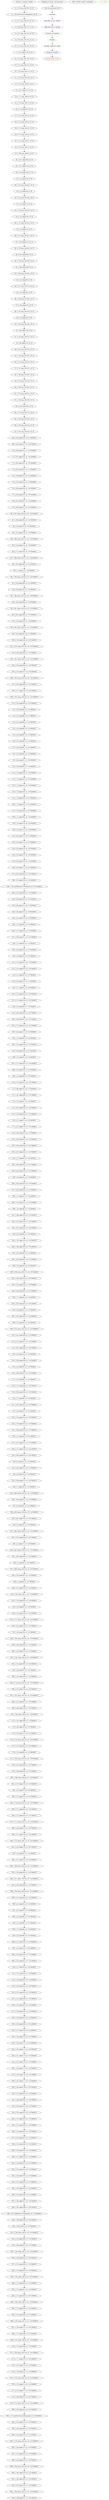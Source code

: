 digraph g {
legend_varNames [ label="varNum: varName, bounds" ]
legend_varNames_0 [ label="0: x_729_in(p_{60,19}), [0, 0]" ]
legend_varNames_1 [ label="1: x_728_in(Fructose-6-Phosphate), [0, 0]" ]
legend_varNames_2 [ label="2: x_727_in(p_{60,18}), [0, 0]" ]
legend_varNames_3 [ label="3: x_726_in(p_{60,17}), [0, 0]" ]
legend_varNames_4 [ label="4: x_725_in(p_{60,16}), [0, 0]" ]
legend_varNames_5 [ label="5: x_724_in(p_{60,15}), [0, 0]" ]
legend_varNames_6 [ label="6: x_723_in(p_{60,14}), [0, 0]" ]
legend_varNames_7 [ label="7: x_181_edge(214), [0, 0]" ]
legend_varNames_8 [ label="8: x_722_in(p_{60,13}), [0, 0]" ]
legend_varNames_9 [ label="9: x_721_in(p_{60,12}), [0, 0]" ]
legend_varNames_10 [ label="10: x_720_in(p_{60,11}), [0, 0]" ]
legend_varNames_11 [ label="11: x_719_in(p_{60,10}), [0, 0]" ]
legend_varNames_12 [ label="12: x_718_in(p_{60,9}), [0, 0]" ]
legend_varNames_13 [ label="13: x_227_edge(272), [0, 0]" ]
legend_varNames_14 [ label="14: x_717_in(p_{60,8}), [0, 0]" ]
legend_varNames_15 [ label="15: x_716_in(p_{60,7}), [0, 0]" ]
legend_varNames_16 [ label="16: x_174_edge(207), [0, 0]" ]
legend_varNames_17 [ label="17: x_715_in(p_{60,6}), [0, 0]" ]
legend_varNames_18 [ label="18: x_714_in(p_{60,5}), [0, 0]" ]
legend_varNames_19 [ label="19: x_713_in(p_{60,4}), [0, 0]" ]
legend_varNames_20 [ label="20: x_712_in(p_{60,3}), [0, 0]" ]
legend_varNames_21 [ label="21: x_711_in(p_{60,2}), [0, 0]" ]
legend_varNames_22 [ label="22: x_710_in(p_{60,1}), [0, 0]" ]
legend_varNames_23 [ label="23: x_709_in(p_{60,0}), [0, 0]" ]
legend_varNames_24 [ label="24: x_167_edge(200), [0, 0]" ]
legend_varNames_25 [ label="25: x_147_edge(179), [0, 0]" ]
legend_varNames_26 [ label="26: x_128_edge(160), [0, 0]" ]
legend_varNames_27 [ label="27: x_55_edge(76), [0, 0]" ]
legend_varNames_28 [ label="28: x_755_in(p_{60,45}), [0, 0]" ]
legend_varNames_29 [ label="29: x_53_edge(74), [0, 0]" ]
legend_varNames_30 [ label="30: x_754_in(p_{60,44}), [0, 0]" ]
legend_varNames_31 [ label="31: x_50_edge(71), [0, 0]" ]
legend_varNames_32 [ label="32: x_753_in(p_{60,43}), [0, 0]" ]
legend_varNames_33 [ label="33: x_123_edge(155), [0, 0]" ]
legend_varNames_34 [ label="34: x_752_in(p_{60,42}), [0, 0]" ]
legend_varNames_35 [ label="35: x_10_edge(22), [0, 0]" ]
legend_varNames_36 [ label="36: x_751_in(p_{60,41}), [0, 0]" ]
legend_varNames_37 [ label="37: x_109_edge(141), [0, 0]" ]
legend_varNames_38 [ label="38: x_750_in(p_{60,40}), [0, 0]" ]
legend_varNames_39 [ label="39: x_245_edge(291), [0, 0]" ]
legend_varNames_40 [ label="40: x_749_in(p_{60,39}), [0, 0]" ]
legend_varNames_41 [ label="41: x_286_edge(334), [0, 0]" ]
legend_varNames_42 [ label="42: x_748_in(p_{60,38}), [0, 0]" ]
legend_varNames_43 [ label="43: x_23_edge(40), [0, 0]" ]
legend_varNames_44 [ label="44: x_747_in(p_{60,37}), [0, 0]" ]
legend_varNames_45 [ label="45: x_26_edge(43), [0, 0]" ]
legend_varNames_46 [ label="46: x_746_in(p_{60,36}), [0, 0]" ]
legend_varNames_47 [ label="47: x_100_edge(132), [0, 0]" ]
legend_varNames_48 [ label="48: x_745_in(p_{60,35}), [0, 0]" ]
legend_varNames_49 [ label="49: x_18_edge(33), [0, 0]" ]
legend_varNames_50 [ label="50: x_744_in(p_{60,34}), [0, 0]" ]
legend_varNames_51 [ label="51: x_94_edge(126), [0, 0]" ]
legend_varNames_52 [ label="52: x_743_in(p_{60,33}), [0, 0]" ]
legend_varNames_53 [ label="53: x_86_edge(118), [0, 0]" ]
legend_varNames_54 [ label="54: x_742_in(p_{60,32}), [0, 0]" ]
legend_varNames_55 [ label="55: x_730_in(p_{60,20}), [0, 0]" ]
legend_varNames_56 [ label="56: x_741_in(p_{60,31}), [0, 0]" ]
legend_varNames_57 [ label="57: x_731_in(p_{60,21}), [0, 0]" ]
legend_varNames_58 [ label="58: x_740_in(p_{60,30}), [0, 0]" ]
legend_varNames_59 [ label="59: x_732_in(p_{60,22}), [0, 0]" ]
legend_varNames_60 [ label="60: x_739_in(p_{60,29}), [0, 0]" ]
legend_varNames_61 [ label="61: x_733_in(p_{60,23}), [0, 0]" ]
legend_varNames_62 [ label="62: x_738_in(p_{60,28}), [0, 0]" ]
legend_varNames_63 [ label="63: x_193_edge(226), [0, 0]" ]
legend_varNames_64 [ label="64: x_737_in(p_{60,27}), [0, 0]" ]
legend_varNames_65 [ label="65: x_734_in(p_{60,24}), [0, 0]" ]
legend_varNames_66 [ label="66: x_736_in(p_{60,26}), [0, 0]" ]
legend_varNames_67 [ label="67: x_735_in(p_{60,25}), [0, 0]" ]
legend_varNames_68 [ label="68: x_195_edge(229), [0, 2147483647]" ]
legend_varNames_69 [ label="69: x_194_edge(227), [0, 2147483647]" ]
legend_varNames_70 [ label="70: x_196_edge(231), [0, 2147483647]" ]
legend_varNames_71 [ label="71: x_197_edge(233), [0, 2147483647]" ]
legend_varNames_72 [ label="72: x_198_edge(235), [0, 2147483647]" ]
legend_varNames_73 [ label="73: x_192_edge(225), [0, 2147483647]" ]
legend_varNames_74 [ label="74: x_199_edge(237), [0, 2147483647]" ]
legend_varNames_75 [ label="75: x_191_edge(224), [0, 2147483647]" ]
legend_varNames_76 [ label="76: x_200_edge(239), [0, 2147483647]" ]
legend_varNames_77 [ label="77: x_190_edge(223), [0, 2147483647]" ]
legend_varNames_78 [ label="78: x_201_edge(241), [0, 2147483647]" ]
legend_varNames_79 [ label="79: x_189_edge(222), [0, 2147483647]" ]
legend_varNames_80 [ label="80: x_787_out(p_{60,28}), [0, 2147483647]" ]
legend_varNames_81 [ label="81: x_246_edge(292), [0, 2147483647]" ]
legend_varNames_82 [ label="82: x_54_edge(75), [0, 2147483647]" ]
legend_varNames_83 [ label="83: x_101_edge(133), [0, 2147483647]" ]
legend_varNames_84 [ label="84: x_769_out(p_{60,11}), [0, 2147483647]" ]
legend_varNames_85 [ label="85: x_228_edge(273), [0, 2147483647]" ]
legend_varNames_86 [ label="86: x_111_edge(143), [0, 2147483647]" ]
legend_varNames_87 [ label="87: x_796_out(p_{60,37}), [0, 2147483647]" ]
legend_varNames_88 [ label="88: x_255_edge(302), [0, 2147483647]" ]
legend_varNames_89 [ label="89: x_1_edge(3), [0, 2147483647]" ]
legend_varNames_90 [ label="90: x_799_out(p_{60,40}), [0, 2147483647]" ]
legend_varNames_91 [ label="91: x_258_edge(306), [0, 2147483647]" ]
legend_varNames_92 [ label="92: x_98_edge(130), [0, 2147483647]" ]
legend_varNames_93 [ label="93: x_784_out(p_{60,25}), [0, 2147483647]" ]
legend_varNames_94 [ label="94: x_243_edge(289), [0, 2147483647]" ]
legend_varNames_95 [ label="95: x_781_out(p_{60,22}), [0, 2147483647]" ]
legend_varNames_96 [ label="96: x_240_edge(286), [0, 2147483647]" ]
legend_varNames_97 [ label="97: x_124_edge(156), [0, 2147483647]" ]
legend_varNames_98 [ label="98: x_782_out(p_{60,23}), [0, 2147483647]" ]
legend_varNames_99 [ label="99: x_241_edge(287), [0, 2147483647]" ]
legend_varNames_100 [ label="100: x_126_edge(158), [0, 2147483647]" ]
legend_varNames_101 [ label="101: x_785_out(p_{60,26}), [0, 2147483647]" ]
legend_varNames_102 [ label="102: x_244_edge(290), [0, 2147483647]" ]
legend_varNames_103 [ label="103: x_791_out(p_{60,32}), [0, 2147483647]" ]
legend_varNames_104 [ label="104: x_250_edge(296), [0, 2147483647]" ]
legend_varNames_105 [ label="105: x_125_edge(157), [0, 2147483647]" ]
legend_varNames_106 [ label="106: x_793_out(p_{60,34}), [0, 2147483647]" ]
legend_varNames_107 [ label="107: x_252_edge(298), [0, 2147483647]" ]
legend_varNames_108 [ label="108: x_127_edge(159), [0, 2147483647]" ]
legend_varNames_109 [ label="109: x_795_out(p_{60,36}), [0, 2147483647]" ]
legend_varNames_110 [ label="110: x_254_edge(300), [0, 2147483647]" ]
legend_varNames_111 [ label="111: x_60_edge(84), [0, 2147483647]" ]
legend_varNames_112 [ label="112: x_61_edge(86), [0, 2147483647]" ]
legend_varNames_113 [ label="113: x_62_edge(88), [0, 2147483647]" ]
legend_varNames_114 [ label="114: x_63_edge(90), [0, 2147483647]" ]
legend_varNames_115 [ label="115: x_64_edge(92), [0, 2147483647]" ]
legend_varNames_116 [ label="116: x_65_edge(94), [0, 2147483647]" ]
legend_varNames_117 [ label="117: x_66_edge(95), [0, 2147483647]" ]
legend_varNames_118 [ label="118: x_67_edge(96), [0, 2147483647]" ]
legend_varNames_119 [ label="119: x_68_edge(97), [0, 2147483647]" ]
legend_varNames_120 [ label="120: x_69_edge(99), [0, 2147483647]" ]
legend_varNames_121 [ label="121: x_70_edge(100), [0, 2147483647]" ]
legend_varNames_122 [ label="122: x_71_edge(101), [0, 2147483647]" ]
legend_varNames_123 [ label="123: x_72_edge(102), [0, 2147483647]" ]
legend_varNames_124 [ label="124: x_73_edge(103), [0, 2147483647]" ]
legend_varNames_125 [ label="125: x_74_edge(104), [0, 2147483647]" ]
legend_varNames_126 [ label="126: x_75_edge(105), [0, 2147483647]" ]
legend_varNames_127 [ label="127: x_76_edge(106), [0, 2147483647]" ]
legend_varNames_128 [ label="128: x_77_edge(108), [0, 2147483647]" ]
legend_varNames_129 [ label="129: x_78_edge(110), [0, 2147483647]" ]
legend_varNames_130 [ label="130: x_79_edge(111), [0, 2147483647]" ]
legend_varNames_131 [ label="131: x_80_edge(112), [0, 2147483647]" ]
legend_varNames_132 [ label="132: x_81_edge(113), [0, 2147483647]" ]
legend_varNames_133 [ label="133: x_82_edge(114), [0, 2147483647]" ]
legend_varNames_134 [ label="134: x_83_edge(115), [0, 2147483647]" ]
legend_varNames_135 [ label="135: x_84_edge(116), [0, 2147483647]" ]
legend_varNames_136 [ label="136: x_85_edge(117), [0, 2147483647]" ]
legend_varNames_137 [ label="137: x_202_edge(243), [0, 2147483647]" ]
legend_varNames_138 [ label="138: x_87_edge(119), [0, 2147483647]" ]
legend_varNames_139 [ label="139: x_756_out(Ribulose-5-Phosphate), [0, 2147483647]" ]
legend_varNames_140 [ label="140: x_215_edge(260), [0, 2147483647]" ]
legend_varNames_141 [ label="141: x_88_edge(120), [0, 2147483647]" ]
legend_varNames_142 [ label="142: x_89_edge(121), [0, 2147483647]" ]
legend_varNames_143 [ label="143: x_90_edge(122), [0, 2147483647]" ]
legend_varNames_144 [ label="144: x_91_edge(123), [0, 2147483647]" ]
legend_varNames_145 [ label="145: x_15_edge(30), [0, 2147483647]" ]
legend_varNames_146 [ label="146: x_272_edge(320), [0, 2147483647]" ]
legend_varNames_147 [ label="147: x_269_edge(317), [0, 2147483647]" ]
legend_varNames_148 [ label="148: x_12_edge(26), [0, 2147483647]" ]
legend_varNames_149 [ label="149: x_92_edge(124), [0, 2147483647]" ]
legend_varNames_150 [ label="150: x_16_edge(31), [0, 2147483647]" ]
legend_varNames_151 [ label="151: x_273_edge(321), [0, 2147483647]" ]
legend_varNames_152 [ label="152: x_270_edge(318), [0, 2147483647]" ]
legend_varNames_153 [ label="153: x_13_edge(28), [0, 2147483647]" ]
legend_varNames_154 [ label="154: x_93_edge(125), [0, 2147483647]" ]
legend_varNames_155 [ label="155: x_17_edge(32), [0, 2147483647]" ]
legend_varNames_156 [ label="156: x_274_edge(322), [0, 2147483647]" ]
legend_varNames_157 [ label="157: x_271_edge(319), [0, 2147483647]" ]
legend_varNames_158 [ label="158: x_14_edge(29), [0, 2147483647]" ]
legend_varNames_159 [ label="159: x_203_edge(245), [0, 2147483647]" ]
legend_varNames_160 [ label="160: x_204_edge(247), [0, 2147483647]" ]
legend_varNames_161 [ label="161: x_275_edge(323), [0, 2147483647]" ]
legend_varNames_162 [ label="162: x_95_edge(127), [0, 2147483647]" ]
legend_varNames_163 [ label="163: x_19_edge(34), [0, 2147483647]" ]
legend_varNames_164 [ label="164: x_276_edge(324), [0, 2147483647]" ]
legend_varNames_165 [ label="165: x_96_edge(128), [0, 2147483647]" ]
legend_varNames_166 [ label="166: x_20_edge(35), [0, 2147483647]" ]
legend_varNames_167 [ label="167: x_277_edge(325), [0, 2147483647]" ]
legend_varNames_168 [ label="168: x_97_edge(129), [0, 2147483647]" ]
legend_varNames_169 [ label="169: x_22_edge(39), [0, 2147483647]" ]
legend_varNames_170 [ label="170: x_279_edge(327), [0, 2147483647]" ]
legend_varNames_171 [ label="171: x_99_edge(131), [0, 2147483647]" ]
legend_varNames_172 [ label="172: x_205_edge(249), [0, 2147483647]" ]
legend_varNames_173 [ label="173: x_24_edge(41), [0, 2147483647]" ]
legend_varNames_174 [ label="174: x_281_edge(329), [0, 2147483647]" ]
legend_varNames_175 [ label="175: x_278_edge(326), [0, 2147483647]" ]
legend_varNames_176 [ label="176: x_21_edge(37), [0, 2147483647]" ]
legend_varNames_177 [ label="177: x_102_edge(134), [0, 2147483647]" ]
legend_varNames_178 [ label="178: x_206_edge(251), [0, 2147483647]" ]
legend_varNames_179 [ label="179: x_283_edge(331), [0, 2147483647]" ]
legend_varNames_180 [ label="180: x_280_edge(328), [0, 2147483647]" ]
legend_varNames_181 [ label="181: x_207_edge(252), [0, 2147483647]" ]
legend_varNames_182 [ label="182: x_27_edge(44), [0, 2147483647]" ]
legend_varNames_183 [ label="183: x_284_edge(332), [0, 2147483647]" ]
legend_varNames_184 [ label="184: x_104_edge(136), [0, 2147483647]" ]
legend_varNames_185 [ label="185: x_28_edge(45), [0, 2147483647]" ]
legend_varNames_186 [ label="186: x_285_edge(333), [0, 2147483647]" ]
legend_varNames_187 [ label="187: x_282_edge(330), [0, 2147483647]" ]
legend_varNames_188 [ label="188: x_25_edge(42), [0, 2147483647]" ]
legend_varNames_189 [ label="189: x_105_edge(137), [0, 2147483647]" ]
legend_varNames_190 [ label="190: x_29_edge(46), [0, 2147483647]" ]
legend_varNames_191 [ label="191: x_208_edge(253), [0, 2147483647]" ]
legend_varNames_192 [ label="192: x_107_edge(139), [0, 2147483647]" ]
legend_varNames_193 [ label="193: x_297_edge(345), [0, 2147483647]" ]
legend_varNames_194 [ label="194: x_40_edge(60), [0, 2147483647]" ]
legend_varNames_195 [ label="195: x_120_edge(152), [0, 2147483647]" ]
legend_varNames_196 [ label="196: x_296_edge(344), [0, 2147483647]" ]
legend_varNames_197 [ label="197: x_39_edge(59), [0, 2147483647]" ]
legend_varNames_198 [ label="198: x_295_edge(343), [0, 2147483647]" ]
legend_varNames_199 [ label="199: x_38_edge(58), [0, 2147483647]" ]
legend_varNames_200 [ label="200: x_786_out(p_{60,27}), [0, 2147483647]" ]
legend_varNames_201 [ label="201: x_209_edge(254), [0, 2147483647]" ]
legend_varNames_202 [ label="202: x_118_edge(150), [0, 2147483647]" ]
legend_varNames_203 [ label="203: x_294_edge(342), [0, 2147483647]" ]
legend_varNames_204 [ label="204: x_37_edge(56), [0, 2147483647]" ]
legend_varNames_205 [ label="205: x_293_edge(341), [0, 2147483647]" ]
legend_varNames_206 [ label="206: x_36_edge(55), [0, 2147483647]" ]
legend_varNames_207 [ label="207: x_292_edge(340), [0, 2147483647]" ]
legend_varNames_208 [ label="208: x_35_edge(54), [0, 2147483647]" ]
legend_varNames_209 [ label="209: x_783_out(p_{60,24}), [0, 2147483647]" ]
legend_varNames_210 [ label="210: x_242_edge(288), [0, 2147483647]" ]
legend_varNames_211 [ label="211: x_115_edge(147), [0, 2147483647]" ]
legend_varNames_212 [ label="212: x_291_edge(339), [0, 2147483647]" ]
legend_varNames_213 [ label="213: x_34_edge(53), [0, 2147483647]" ]
legend_varNames_214 [ label="214: x_290_edge(338), [0, 2147483647]" ]
legend_varNames_215 [ label="215: x_33_edge(50), [0, 2147483647]" ]
legend_varNames_216 [ label="216: x_289_edge(337), [0, 2147483647]" ]
legend_varNames_217 [ label="217: x_32_edge(49), [0, 2147483647]" ]
legend_varNames_218 [ label="218: x_112_edge(144), [0, 2147483647]" ]
legend_varNames_219 [ label="219: x_288_edge(336), [0, 2147483647]" ]
legend_varNames_220 [ label="220: x_31_edge(48), [0, 2147483647]" ]
legend_varNames_221 [ label="221: x_287_edge(335), [0, 2147483647]" ]
legend_varNames_222 [ label="222: x_30_edge(47), [0, 2147483647]" ]
legend_varNames_223 [ label="223: x_110_edge(142), [0, 2147483647]" ]
legend_varNames_224 [ label="224: x_210_edge(255), [0, 2147483647]" ]
legend_varNames_225 [ label="225: x_268_edge(316), [0, 2147483647]" ]
legend_varNames_226 [ label="226: x_11_edge(24), [0, 2147483647]" ]
legend_varNames_227 [ label="227: x_267_edge(315), [0, 2147483647]" ]
legend_varNames_228 [ label="228: x_211_edge(256), [0, 2147483647]" ]
legend_varNames_229 [ label="229: x_266_edge(314), [0, 2147483647]" ]
legend_varNames_230 [ label="230: x_9_edge(21), [0, 2147483647]" ]
legend_varNames_231 [ label="231: x_265_edge(313), [0, 2147483647]" ]
legend_varNames_232 [ label="232: x_8_edge(19), [0, 2147483647]" ]
legend_varNames_233 [ label="233: x_264_edge(312), [0, 2147483647]" ]
legend_varNames_234 [ label="234: x_7_edge(18), [0, 2147483647]" ]
legend_varNames_235 [ label="235: x_804_out(p_{60,45}), [0, 2147483647]" ]
legend_varNames_236 [ label="236: x_263_edge(311), [0, 2147483647]" ]
legend_varNames_237 [ label="237: x_6_edge(16), [0, 2147483647]" ]
legend_varNames_238 [ label="238: x_803_out(p_{60,44}), [0, 2147483647]" ]
legend_varNames_239 [ label="239: x_262_edge(310), [0, 2147483647]" ]
legend_varNames_240 [ label="240: x_5_edge(13), [0, 2147483647]" ]
legend_varNames_241 [ label="241: x_802_out(p_{60,43}), [0, 2147483647]" ]
legend_varNames_242 [ label="242: x_261_edge(309), [0, 2147483647]" ]
legend_varNames_243 [ label="243: x_4_edge(11), [0, 2147483647]" ]
legend_varNames_244 [ label="244: x_801_out(p_{60,42}), [0, 2147483647]" ]
legend_varNames_245 [ label="245: x_260_edge(308), [0, 2147483647]" ]
legend_varNames_246 [ label="246: x_3_edge(8), [0, 2147483647]" ]
legend_varNames_247 [ label="247: x_800_out(p_{60,41}), [0, 2147483647]" ]
legend_varNames_248 [ label="248: x_259_edge(307), [0, 2147483647]" ]
legend_varNames_249 [ label="249: x_2_edge(6), [0, 2147483647]" ]
legend_varNames_250 [ label="250: x_122_edge(154), [0, 2147483647]" ]
legend_varNames_251 [ label="251: x_759_out(p_{60,1}), [0, 2147483647]" ]
legend_varNames_252 [ label="252: x_218_edge(263), [0, 2147483647]" ]
legend_varNames_253 [ label="253: x_44_edge(65), [0, 2147483647]" ]
legend_varNames_254 [ label="254: x_114_edge(146), [0, 2147483647]" ]
legend_varNames_255 [ label="255: x_772_out(p_{60,14}), [0, 2147483647]" ]
legend_varNames_256 [ label="256: x_231_edge(276), [0, 2147483647]" ]
legend_varNames_257 [ label="257: x_56_edge(78), [0, 2147483647]" ]
legend_varNames_258 [ label="258: x_789_out(p_{60,30}), [0, 2147483647]" ]
legend_varNames_259 [ label="259: x_248_edge(294), [0, 2147483647]" ]
legend_varNames_260 [ label="260: x_103_edge(135), [0, 2147483647]" ]
legend_varNames_261 [ label="261: x_761_out(p_{60,3}), [0, 2147483647]" ]
legend_varNames_262 [ label="262: x_220_edge(265), [0, 2147483647]" ]
legend_varNames_263 [ label="263: x_46_edge(67), [0, 2147483647]" ]
legend_varNames_264 [ label="264: x_116_edge(148), [0, 2147483647]" ]
legend_varNames_265 [ label="265: x_774_out(p_{60,16}), [0, 2147483647]" ]
legend_varNames_266 [ label="266: x_233_edge(278), [0, 2147483647]" ]
legend_varNames_267 [ label="267: x_792_out(p_{60,33}), [0, 2147483647]" ]
legend_varNames_268 [ label="268: x_251_edge(297), [0, 2147483647]" ]
legend_varNames_269 [ label="269: x_106_edge(138), [0, 2147483647]" ]
legend_varNames_270 [ label="270: x_764_out(p_{60,6}), [0, 2147483647]" ]
legend_varNames_271 [ label="271: x_223_edge(268), [0, 2147483647]" ]
legend_varNames_272 [ label="272: x_49_edge(70), [0, 2147483647]" ]
legend_varNames_273 [ label="273: x_119_edge(151), [0, 2147483647]" ]
legend_varNames_274 [ label="274: x_776_out(p_{60,18}), [0, 2147483647]" ]
legend_varNames_275 [ label="275: x_235_edge(281), [0, 2147483647]" ]
legend_varNames_276 [ label="276: x_59_edge(83), [0, 2147483647]" ]
legend_varNames_277 [ label="277: x_794_out(p_{60,35}), [0, 2147483647]" ]
legend_varNames_278 [ label="278: x_253_edge(299), [0, 2147483647]" ]
legend_varNames_279 [ label="279: x_108_edge(140), [0, 2147483647]" ]
legend_varNames_280 [ label="280: x_766_out(p_{60,8}), [0, 2147483647]" ]
legend_varNames_281 [ label="281: x_225_edge(270), [0, 2147483647]" ]
legend_varNames_282 [ label="282: x_51_edge(72), [0, 2147483647]" ]
legend_varNames_283 [ label="283: x_121_edge(153), [0, 2147483647]" ]
legend_varNames_284 [ label="284: x_778_out(p_{60,19}), [0, 2147483647]" ]
legend_varNames_285 [ label="285: x_237_edge(283), [0, 2147483647]" ]
legend_varNames_286 [ label="286: x_113_edge(145), [0, 2147483647]" ]
legend_varNames_287 [ label="287: x_771_out(p_{60,13}), [0, 2147483647]" ]
legend_varNames_288 [ label="288: x_230_edge(275), [0, 2147483647]" ]
legend_varNames_289 [ label="289: x_117_edge(149), [0, 2147483647]" ]
legend_varNames_290 [ label="290: x_775_out(p_{60,17}), [0, 2147483647]" ]
legend_varNames_291 [ label="291: x_234_edge(279), [0, 2147483647]" ]
legend_varNames_292 [ label="292: x_58_edge(81), [0, 2147483647]" ]
legend_varNames_293 [ label="293: x_212_edge(257), [0, 2147483647]" ]
legend_varNames_294 [ label="294: x_780_out(p_{60,21}), [0, 2147483647]" ]
legend_varNames_295 [ label="295: x_239_edge(285), [0, 2147483647]" ]
legend_varNames_296 [ label="296: x_797_out(p_{60,38}), [0, 2147483647]" ]
legend_varNames_297 [ label="297: x_256_edge(304), [0, 2147483647]" ]
legend_varNames_298 [ label="298: x_798_out(p_{60,39}), [0, 2147483647]" ]
legend_varNames_299 [ label="299: x_257_edge(305), [0, 2147483647]" ]
legend_varNames_300 [ label="300: x_41_edge(61), [0, 2147483647]" ]
legend_varNames_301 [ label="301: x_42_edge(63), [0, 2147483647]" ]
legend_varNames_302 [ label="302: x_43_edge(64), [0, 2147483647]" ]
legend_varNames_303 [ label="303: x_45_edge(66), [0, 2147483647]" ]
legend_varNames_304 [ label="304: x_47_edge(68), [0, 2147483647]" ]
legend_varNames_305 [ label="305: x_48_edge(69), [0, 2147483647]" ]
legend_varNames_306 [ label="306: x_213_edge(258), [0, 2147483647]" ]
legend_varNames_307 [ label="307: x_52_edge(73), [0, 2147483647]" ]
legend_varNames_308 [ label="308: x_214_edge(259), [0, 2147483647]" ]
legend_varNames_309 [ label="309: x_216_edge(261), [0, 2147483647]" ]
legend_varNames_310 [ label="310: x_57_edge(79), [0, 2147483647]" ]
legend_varNames_311 [ label="311: x_757_out(H2O), [0, 2147483647]" ]
legend_varNames_312 [ label="312: x_129_edge(161), [0, 2147483647]" ]
legend_varNames_313 [ label="313: x_130_edge(162), [0, 2147483647]" ]
legend_varNames_314 [ label="314: x_131_edge(163), [0, 2147483647]" ]
legend_varNames_315 [ label="315: x_132_edge(164), [0, 2147483647]" ]
legend_varNames_316 [ label="316: x_133_edge(165), [0, 2147483647]" ]
legend_varNames_317 [ label="317: x_134_edge(166), [0, 2147483647]" ]
legend_varNames_318 [ label="318: x_135_edge(167), [0, 2147483647]" ]
legend_varNames_319 [ label="319: x_136_edge(168), [0, 2147483647]" ]
legend_varNames_320 [ label="320: x_137_edge(169), [0, 2147483647]" ]
legend_varNames_321 [ label="321: x_138_edge(170), [0, 2147483647]" ]
legend_varNames_322 [ label="322: x_139_edge(171), [0, 2147483647]" ]
legend_varNames_323 [ label="323: x_140_edge(172), [0, 2147483647]" ]
legend_varNames_324 [ label="324: x_141_edge(173), [0, 2147483647]" ]
legend_varNames_325 [ label="325: x_142_edge(174), [0, 2147483647]" ]
legend_varNames_326 [ label="326: x_143_edge(175), [0, 2147483647]" ]
legend_varNames_327 [ label="327: x_144_edge(176), [0, 2147483647]" ]
legend_varNames_328 [ label="328: x_145_edge(177), [0, 2147483647]" ]
legend_varNames_329 [ label="329: x_146_edge(178), [0, 2147483647]" ]
legend_varNames_330 [ label="330: x_217_edge(262), [0, 2147483647]" ]
legend_varNames_331 [ label="331: x_148_edge(180), [0, 2147483647]" ]
legend_varNames_332 [ label="332: x_149_edge(181), [0, 2147483647]" ]
legend_varNames_333 [ label="333: x_150_edge(182), [0, 2147483647]" ]
legend_varNames_334 [ label="334: x_151_edge(183), [0, 2147483647]" ]
legend_varNames_335 [ label="335: x_152_edge(184), [0, 2147483647]" ]
legend_varNames_336 [ label="336: x_153_edge(185), [0, 2147483647]" ]
legend_varNames_337 [ label="337: x_154_edge(187), [0, 2147483647]" ]
legend_varNames_338 [ label="338: x_155_edge(188), [0, 2147483647]" ]
legend_varNames_339 [ label="339: x_156_edge(189), [0, 2147483647]" ]
legend_varNames_340 [ label="340: x_157_edge(190), [0, 2147483647]" ]
legend_varNames_341 [ label="341: x_158_edge(191), [0, 2147483647]" ]
legend_varNames_342 [ label="342: x_159_edge(192), [0, 2147483647]" ]
legend_varNames_343 [ label="343: x_160_edge(193), [0, 2147483647]" ]
legend_varNames_344 [ label="344: x_161_edge(194), [0, 2147483647]" ]
legend_varNames_345 [ label="345: x_162_edge(195), [0, 2147483647]" ]
legend_varNames_346 [ label="346: x_163_edge(196), [0, 2147483647]" ]
legend_varNames_347 [ label="347: x_164_edge(197), [0, 2147483647]" ]
legend_varNames_348 [ label="348: x_165_edge(198), [0, 2147483647]" ]
legend_varNames_349 [ label="349: x_707_in(Ribulose-5-Phosphate), [0, 2147483647]" ]
legend_varNames_350 [ label="350: x_166_edge(199), [0, 2147483647]" ]
legend_varNames_351 [ label="351: x_708_in(H2O), [0, 2147483647]" ]
legend_varNames_352 [ label="352: x_758_out(p_{60,0}), [0, 2147483647]" ]
legend_varNames_353 [ label="353: x_219_edge(264), [0, 2147483647]" ]
legend_varNames_354 [ label="354: x_168_edge(201), [0, 2147483647]" ]
legend_varNames_355 [ label="355: x_760_out(p_{60,2}), [0, 2147483647]" ]
legend_varNames_356 [ label="356: x_169_edge(202), [0, 2147483647]" ]
legend_varNames_357 [ label="357: x_221_edge(266), [0, 2147483647]" ]
legend_varNames_358 [ label="358: x_170_edge(203), [0, 2147483647]" ]
legend_varNames_359 [ label="359: x_762_out(p_{60,4}), [0, 2147483647]" ]
legend_varNames_360 [ label="360: x_171_edge(204), [0, 2147483647]" ]
legend_varNames_361 [ label="361: x_222_edge(267), [0, 2147483647]" ]
legend_varNames_362 [ label="362: x_172_edge(205), [0, 2147483647]" ]
legend_varNames_363 [ label="363: x_763_out(p_{60,5}), [0, 2147483647]" ]
legend_varNames_364 [ label="364: x_173_edge(206), [0, 2147483647]" ]
legend_varNames_365 [ label="365: x_224_edge(269), [0, 2147483647]" ]
legend_varNames_366 [ label="366: x_765_out(p_{60,7}), [0, 2147483647]" ]
legend_varNames_367 [ label="367: x_226_edge(271), [0, 2147483647]" ]
legend_varNames_368 [ label="368: x_175_edge(208), [0, 2147483647]" ]
legend_varNames_369 [ label="369: x_767_out(p_{60,9}), [0, 2147483647]" ]
legend_varNames_370 [ label="370: x_176_edge(209), [0, 2147483647]" ]
legend_varNames_371 [ label="371: x_768_out(p_{60,10}), [0, 2147483647]" ]
legend_varNames_372 [ label="372: x_177_edge(210), [0, 2147483647]" ]
legend_varNames_373 [ label="373: x_229_edge(274), [0, 2147483647]" ]
legend_varNames_374 [ label="374: x_178_edge(211), [0, 2147483647]" ]
legend_varNames_375 [ label="375: x_770_out(p_{60,12}), [0, 2147483647]" ]
legend_varNames_376 [ label="376: x_179_edge(212), [0, 2147483647]" ]
legend_varNames_377 [ label="377: x_232_edge(277), [0, 2147483647]" ]
legend_varNames_378 [ label="378: x_180_edge(213), [0, 2147483647]" ]
legend_varNames_379 [ label="379: x_773_out(p_{60,15}), [0, 2147483647]" ]
legend_varNames_380 [ label="380: x_236_edge(282), [0, 2147483647]" ]
legend_varNames_381 [ label="381: x_777_out(Fructose-6-Phosphate), [0, 2147483647]" ]
legend_varNames_382 [ label="382: x_182_edge(215), [0, 2147483647]" ]
legend_varNames_383 [ label="383: x_238_edge(284), [0, 2147483647]" ]
legend_varNames_384 [ label="384: x_183_edge(216), [0, 2147483647]" ]
legend_varNames_385 [ label="385: x_779_out(p_{60,20}), [0, 2147483647]" ]
legend_varNames_386 [ label="386: x_184_edge(217), [0, 2147483647]" ]
legend_varNames_387 [ label="387: x_247_edge(293), [0, 2147483647]" ]
legend_varNames_388 [ label="388: x_185_edge(218), [0, 2147483647]" ]
legend_varNames_389 [ label="389: x_788_out(p_{60,29}), [0, 2147483647]" ]
legend_varNames_390 [ label="390: x_186_edge(219), [0, 2147483647]" ]
legend_varNames_391 [ label="391: x_249_edge(295), [0, 2147483647]" ]
legend_varNames_392 [ label="392: x_187_edge(220), [0, 2147483647]" ]
legend_varNames_393 [ label="393: x_790_out(p_{60,31}), [0, 2147483647]" ]
legend_varNames_394 [ label="394: x_188_edge(221), [0, 2147483647]" ]
legend_varNames -> legend_varNames_0
legend_varNames_0 -> legend_varNames_1
legend_varNames_1 -> legend_varNames_2
legend_varNames_2 -> legend_varNames_3
legend_varNames_3 -> legend_varNames_4
legend_varNames_4 -> legend_varNames_5
legend_varNames_5 -> legend_varNames_6
legend_varNames_6 -> legend_varNames_7
legend_varNames_7 -> legend_varNames_8
legend_varNames_8 -> legend_varNames_9
legend_varNames_9 -> legend_varNames_10
legend_varNames_10 -> legend_varNames_11
legend_varNames_11 -> legend_varNames_12
legend_varNames_12 -> legend_varNames_13
legend_varNames_13 -> legend_varNames_14
legend_varNames_14 -> legend_varNames_15
legend_varNames_15 -> legend_varNames_16
legend_varNames_16 -> legend_varNames_17
legend_varNames_17 -> legend_varNames_18
legend_varNames_18 -> legend_varNames_19
legend_varNames_19 -> legend_varNames_20
legend_varNames_20 -> legend_varNames_21
legend_varNames_21 -> legend_varNames_22
legend_varNames_22 -> legend_varNames_23
legend_varNames_23 -> legend_varNames_24
legend_varNames_24 -> legend_varNames_25
legend_varNames_25 -> legend_varNames_26
legend_varNames_26 -> legend_varNames_27
legend_varNames_27 -> legend_varNames_28
legend_varNames_28 -> legend_varNames_29
legend_varNames_29 -> legend_varNames_30
legend_varNames_30 -> legend_varNames_31
legend_varNames_31 -> legend_varNames_32
legend_varNames_32 -> legend_varNames_33
legend_varNames_33 -> legend_varNames_34
legend_varNames_34 -> legend_varNames_35
legend_varNames_35 -> legend_varNames_36
legend_varNames_36 -> legend_varNames_37
legend_varNames_37 -> legend_varNames_38
legend_varNames_38 -> legend_varNames_39
legend_varNames_39 -> legend_varNames_40
legend_varNames_40 -> legend_varNames_41
legend_varNames_41 -> legend_varNames_42
legend_varNames_42 -> legend_varNames_43
legend_varNames_43 -> legend_varNames_44
legend_varNames_44 -> legend_varNames_45
legend_varNames_45 -> legend_varNames_46
legend_varNames_46 -> legend_varNames_47
legend_varNames_47 -> legend_varNames_48
legend_varNames_48 -> legend_varNames_49
legend_varNames_49 -> legend_varNames_50
legend_varNames_50 -> legend_varNames_51
legend_varNames_51 -> legend_varNames_52
legend_varNames_52 -> legend_varNames_53
legend_varNames_53 -> legend_varNames_54
legend_varNames_54 -> legend_varNames_55
legend_varNames_55 -> legend_varNames_56
legend_varNames_56 -> legend_varNames_57
legend_varNames_57 -> legend_varNames_58
legend_varNames_58 -> legend_varNames_59
legend_varNames_59 -> legend_varNames_60
legend_varNames_60 -> legend_varNames_61
legend_varNames_61 -> legend_varNames_62
legend_varNames_62 -> legend_varNames_63
legend_varNames_63 -> legend_varNames_64
legend_varNames_64 -> legend_varNames_65
legend_varNames_65 -> legend_varNames_66
legend_varNames_66 -> legend_varNames_67
legend_varNames_67 -> legend_varNames_68
legend_varNames_68 -> legend_varNames_69
legend_varNames_69 -> legend_varNames_70
legend_varNames_70 -> legend_varNames_71
legend_varNames_71 -> legend_varNames_72
legend_varNames_72 -> legend_varNames_73
legend_varNames_73 -> legend_varNames_74
legend_varNames_74 -> legend_varNames_75
legend_varNames_75 -> legend_varNames_76
legend_varNames_76 -> legend_varNames_77
legend_varNames_77 -> legend_varNames_78
legend_varNames_78 -> legend_varNames_79
legend_varNames_79 -> legend_varNames_80
legend_varNames_80 -> legend_varNames_81
legend_varNames_81 -> legend_varNames_82
legend_varNames_82 -> legend_varNames_83
legend_varNames_83 -> legend_varNames_84
legend_varNames_84 -> legend_varNames_85
legend_varNames_85 -> legend_varNames_86
legend_varNames_86 -> legend_varNames_87
legend_varNames_87 -> legend_varNames_88
legend_varNames_88 -> legend_varNames_89
legend_varNames_89 -> legend_varNames_90
legend_varNames_90 -> legend_varNames_91
legend_varNames_91 -> legend_varNames_92
legend_varNames_92 -> legend_varNames_93
legend_varNames_93 -> legend_varNames_94
legend_varNames_94 -> legend_varNames_95
legend_varNames_95 -> legend_varNames_96
legend_varNames_96 -> legend_varNames_97
legend_varNames_97 -> legend_varNames_98
legend_varNames_98 -> legend_varNames_99
legend_varNames_99 -> legend_varNames_100
legend_varNames_100 -> legend_varNames_101
legend_varNames_101 -> legend_varNames_102
legend_varNames_102 -> legend_varNames_103
legend_varNames_103 -> legend_varNames_104
legend_varNames_104 -> legend_varNames_105
legend_varNames_105 -> legend_varNames_106
legend_varNames_106 -> legend_varNames_107
legend_varNames_107 -> legend_varNames_108
legend_varNames_108 -> legend_varNames_109
legend_varNames_109 -> legend_varNames_110
legend_varNames_110 -> legend_varNames_111
legend_varNames_111 -> legend_varNames_112
legend_varNames_112 -> legend_varNames_113
legend_varNames_113 -> legend_varNames_114
legend_varNames_114 -> legend_varNames_115
legend_varNames_115 -> legend_varNames_116
legend_varNames_116 -> legend_varNames_117
legend_varNames_117 -> legend_varNames_118
legend_varNames_118 -> legend_varNames_119
legend_varNames_119 -> legend_varNames_120
legend_varNames_120 -> legend_varNames_121
legend_varNames_121 -> legend_varNames_122
legend_varNames_122 -> legend_varNames_123
legend_varNames_123 -> legend_varNames_124
legend_varNames_124 -> legend_varNames_125
legend_varNames_125 -> legend_varNames_126
legend_varNames_126 -> legend_varNames_127
legend_varNames_127 -> legend_varNames_128
legend_varNames_128 -> legend_varNames_129
legend_varNames_129 -> legend_varNames_130
legend_varNames_130 -> legend_varNames_131
legend_varNames_131 -> legend_varNames_132
legend_varNames_132 -> legend_varNames_133
legend_varNames_133 -> legend_varNames_134
legend_varNames_134 -> legend_varNames_135
legend_varNames_135 -> legend_varNames_136
legend_varNames_136 -> legend_varNames_137
legend_varNames_137 -> legend_varNames_138
legend_varNames_138 -> legend_varNames_139
legend_varNames_139 -> legend_varNames_140
legend_varNames_140 -> legend_varNames_141
legend_varNames_141 -> legend_varNames_142
legend_varNames_142 -> legend_varNames_143
legend_varNames_143 -> legend_varNames_144
legend_varNames_144 -> legend_varNames_145
legend_varNames_145 -> legend_varNames_146
legend_varNames_146 -> legend_varNames_147
legend_varNames_147 -> legend_varNames_148
legend_varNames_148 -> legend_varNames_149
legend_varNames_149 -> legend_varNames_150
legend_varNames_150 -> legend_varNames_151
legend_varNames_151 -> legend_varNames_152
legend_varNames_152 -> legend_varNames_153
legend_varNames_153 -> legend_varNames_154
legend_varNames_154 -> legend_varNames_155
legend_varNames_155 -> legend_varNames_156
legend_varNames_156 -> legend_varNames_157
legend_varNames_157 -> legend_varNames_158
legend_varNames_158 -> legend_varNames_159
legend_varNames_159 -> legend_varNames_160
legend_varNames_160 -> legend_varNames_161
legend_varNames_161 -> legend_varNames_162
legend_varNames_162 -> legend_varNames_163
legend_varNames_163 -> legend_varNames_164
legend_varNames_164 -> legend_varNames_165
legend_varNames_165 -> legend_varNames_166
legend_varNames_166 -> legend_varNames_167
legend_varNames_167 -> legend_varNames_168
legend_varNames_168 -> legend_varNames_169
legend_varNames_169 -> legend_varNames_170
legend_varNames_170 -> legend_varNames_171
legend_varNames_171 -> legend_varNames_172
legend_varNames_172 -> legend_varNames_173
legend_varNames_173 -> legend_varNames_174
legend_varNames_174 -> legend_varNames_175
legend_varNames_175 -> legend_varNames_176
legend_varNames_176 -> legend_varNames_177
legend_varNames_177 -> legend_varNames_178
legend_varNames_178 -> legend_varNames_179
legend_varNames_179 -> legend_varNames_180
legend_varNames_180 -> legend_varNames_181
legend_varNames_181 -> legend_varNames_182
legend_varNames_182 -> legend_varNames_183
legend_varNames_183 -> legend_varNames_184
legend_varNames_184 -> legend_varNames_185
legend_varNames_185 -> legend_varNames_186
legend_varNames_186 -> legend_varNames_187
legend_varNames_187 -> legend_varNames_188
legend_varNames_188 -> legend_varNames_189
legend_varNames_189 -> legend_varNames_190
legend_varNames_190 -> legend_varNames_191
legend_varNames_191 -> legend_varNames_192
legend_varNames_192 -> legend_varNames_193
legend_varNames_193 -> legend_varNames_194
legend_varNames_194 -> legend_varNames_195
legend_varNames_195 -> legend_varNames_196
legend_varNames_196 -> legend_varNames_197
legend_varNames_197 -> legend_varNames_198
legend_varNames_198 -> legend_varNames_199
legend_varNames_199 -> legend_varNames_200
legend_varNames_200 -> legend_varNames_201
legend_varNames_201 -> legend_varNames_202
legend_varNames_202 -> legend_varNames_203
legend_varNames_203 -> legend_varNames_204
legend_varNames_204 -> legend_varNames_205
legend_varNames_205 -> legend_varNames_206
legend_varNames_206 -> legend_varNames_207
legend_varNames_207 -> legend_varNames_208
legend_varNames_208 -> legend_varNames_209
legend_varNames_209 -> legend_varNames_210
legend_varNames_210 -> legend_varNames_211
legend_varNames_211 -> legend_varNames_212
legend_varNames_212 -> legend_varNames_213
legend_varNames_213 -> legend_varNames_214
legend_varNames_214 -> legend_varNames_215
legend_varNames_215 -> legend_varNames_216
legend_varNames_216 -> legend_varNames_217
legend_varNames_217 -> legend_varNames_218
legend_varNames_218 -> legend_varNames_219
legend_varNames_219 -> legend_varNames_220
legend_varNames_220 -> legend_varNames_221
legend_varNames_221 -> legend_varNames_222
legend_varNames_222 -> legend_varNames_223
legend_varNames_223 -> legend_varNames_224
legend_varNames_224 -> legend_varNames_225
legend_varNames_225 -> legend_varNames_226
legend_varNames_226 -> legend_varNames_227
legend_varNames_227 -> legend_varNames_228
legend_varNames_228 -> legend_varNames_229
legend_varNames_229 -> legend_varNames_230
legend_varNames_230 -> legend_varNames_231
legend_varNames_231 -> legend_varNames_232
legend_varNames_232 -> legend_varNames_233
legend_varNames_233 -> legend_varNames_234
legend_varNames_234 -> legend_varNames_235
legend_varNames_235 -> legend_varNames_236
legend_varNames_236 -> legend_varNames_237
legend_varNames_237 -> legend_varNames_238
legend_varNames_238 -> legend_varNames_239
legend_varNames_239 -> legend_varNames_240
legend_varNames_240 -> legend_varNames_241
legend_varNames_241 -> legend_varNames_242
legend_varNames_242 -> legend_varNames_243
legend_varNames_243 -> legend_varNames_244
legend_varNames_244 -> legend_varNames_245
legend_varNames_245 -> legend_varNames_246
legend_varNames_246 -> legend_varNames_247
legend_varNames_247 -> legend_varNames_248
legend_varNames_248 -> legend_varNames_249
legend_varNames_249 -> legend_varNames_250
legend_varNames_250 -> legend_varNames_251
legend_varNames_251 -> legend_varNames_252
legend_varNames_252 -> legend_varNames_253
legend_varNames_253 -> legend_varNames_254
legend_varNames_254 -> legend_varNames_255
legend_varNames_255 -> legend_varNames_256
legend_varNames_256 -> legend_varNames_257
legend_varNames_257 -> legend_varNames_258
legend_varNames_258 -> legend_varNames_259
legend_varNames_259 -> legend_varNames_260
legend_varNames_260 -> legend_varNames_261
legend_varNames_261 -> legend_varNames_262
legend_varNames_262 -> legend_varNames_263
legend_varNames_263 -> legend_varNames_264
legend_varNames_264 -> legend_varNames_265
legend_varNames_265 -> legend_varNames_266
legend_varNames_266 -> legend_varNames_267
legend_varNames_267 -> legend_varNames_268
legend_varNames_268 -> legend_varNames_269
legend_varNames_269 -> legend_varNames_270
legend_varNames_270 -> legend_varNames_271
legend_varNames_271 -> legend_varNames_272
legend_varNames_272 -> legend_varNames_273
legend_varNames_273 -> legend_varNames_274
legend_varNames_274 -> legend_varNames_275
legend_varNames_275 -> legend_varNames_276
legend_varNames_276 -> legend_varNames_277
legend_varNames_277 -> legend_varNames_278
legend_varNames_278 -> legend_varNames_279
legend_varNames_279 -> legend_varNames_280
legend_varNames_280 -> legend_varNames_281
legend_varNames_281 -> legend_varNames_282
legend_varNames_282 -> legend_varNames_283
legend_varNames_283 -> legend_varNames_284
legend_varNames_284 -> legend_varNames_285
legend_varNames_285 -> legend_varNames_286
legend_varNames_286 -> legend_varNames_287
legend_varNames_287 -> legend_varNames_288
legend_varNames_288 -> legend_varNames_289
legend_varNames_289 -> legend_varNames_290
legend_varNames_290 -> legend_varNames_291
legend_varNames_291 -> legend_varNames_292
legend_varNames_292 -> legend_varNames_293
legend_varNames_293 -> legend_varNames_294
legend_varNames_294 -> legend_varNames_295
legend_varNames_295 -> legend_varNames_296
legend_varNames_296 -> legend_varNames_297
legend_varNames_297 -> legend_varNames_298
legend_varNames_298 -> legend_varNames_299
legend_varNames_299 -> legend_varNames_300
legend_varNames_300 -> legend_varNames_301
legend_varNames_301 -> legend_varNames_302
legend_varNames_302 -> legend_varNames_303
legend_varNames_303 -> legend_varNames_304
legend_varNames_304 -> legend_varNames_305
legend_varNames_305 -> legend_varNames_306
legend_varNames_306 -> legend_varNames_307
legend_varNames_307 -> legend_varNames_308
legend_varNames_308 -> legend_varNames_309
legend_varNames_309 -> legend_varNames_310
legend_varNames_310 -> legend_varNames_311
legend_varNames_311 -> legend_varNames_312
legend_varNames_312 -> legend_varNames_313
legend_varNames_313 -> legend_varNames_314
legend_varNames_314 -> legend_varNames_315
legend_varNames_315 -> legend_varNames_316
legend_varNames_316 -> legend_varNames_317
legend_varNames_317 -> legend_varNames_318
legend_varNames_318 -> legend_varNames_319
legend_varNames_319 -> legend_varNames_320
legend_varNames_320 -> legend_varNames_321
legend_varNames_321 -> legend_varNames_322
legend_varNames_322 -> legend_varNames_323
legend_varNames_323 -> legend_varNames_324
legend_varNames_324 -> legend_varNames_325
legend_varNames_325 -> legend_varNames_326
legend_varNames_326 -> legend_varNames_327
legend_varNames_327 -> legend_varNames_328
legend_varNames_328 -> legend_varNames_329
legend_varNames_329 -> legend_varNames_330
legend_varNames_330 -> legend_varNames_331
legend_varNames_331 -> legend_varNames_332
legend_varNames_332 -> legend_varNames_333
legend_varNames_333 -> legend_varNames_334
legend_varNames_334 -> legend_varNames_335
legend_varNames_335 -> legend_varNames_336
legend_varNames_336 -> legend_varNames_337
legend_varNames_337 -> legend_varNames_338
legend_varNames_338 -> legend_varNames_339
legend_varNames_339 -> legend_varNames_340
legend_varNames_340 -> legend_varNames_341
legend_varNames_341 -> legend_varNames_342
legend_varNames_342 -> legend_varNames_343
legend_varNames_343 -> legend_varNames_344
legend_varNames_344 -> legend_varNames_345
legend_varNames_345 -> legend_varNames_346
legend_varNames_346 -> legend_varNames_347
legend_varNames_347 -> legend_varNames_348
legend_varNames_348 -> legend_varNames_349
legend_varNames_349 -> legend_varNames_350
legend_varNames_350 -> legend_varNames_351
legend_varNames_351 -> legend_varNames_352
legend_varNames_352 -> legend_varNames_353
legend_varNames_353 -> legend_varNames_354
legend_varNames_354 -> legend_varNames_355
legend_varNames_355 -> legend_varNames_356
legend_varNames_356 -> legend_varNames_357
legend_varNames_357 -> legend_varNames_358
legend_varNames_358 -> legend_varNames_359
legend_varNames_359 -> legend_varNames_360
legend_varNames_360 -> legend_varNames_361
legend_varNames_361 -> legend_varNames_362
legend_varNames_362 -> legend_varNames_363
legend_varNames_363 -> legend_varNames_364
legend_varNames_364 -> legend_varNames_365
legend_varNames_365 -> legend_varNames_366
legend_varNames_366 -> legend_varNames_367
legend_varNames_367 -> legend_varNames_368
legend_varNames_368 -> legend_varNames_369
legend_varNames_369 -> legend_varNames_370
legend_varNames_370 -> legend_varNames_371
legend_varNames_371 -> legend_varNames_372
legend_varNames_372 -> legend_varNames_373
legend_varNames_373 -> legend_varNames_374
legend_varNames_374 -> legend_varNames_375
legend_varNames_375 -> legend_varNames_376
legend_varNames_376 -> legend_varNames_377
legend_varNames_377 -> legend_varNames_378
legend_varNames_378 -> legend_varNames_379
legend_varNames_379 -> legend_varNames_380
legend_varNames_380 -> legend_varNames_381
legend_varNames_381 -> legend_varNames_382
legend_varNames_382 -> legend_varNames_383
legend_varNames_383 -> legend_varNames_384
legend_varNames_384 -> legend_varNames_385
legend_varNames_385 -> legend_varNames_386
legend_varNames_386 -> legend_varNames_387
legend_varNames_387 -> legend_varNames_388
legend_varNames_388 -> legend_varNames_389
legend_varNames_389 -> legend_varNames_390
legend_varNames_390 -> legend_varNames_391
legend_varNames_391 -> legend_varNames_392
legend_varNames_392 -> legend_varNames_393
legend_varNames_393 -> legend_varNames_394
legend_colours_0 [ label="Meaning of colours and line style" ]
legend_colours_1 [ label="Not yet processed at all"  ]
legend_colours_0 -> legend_colours_1
legend_colours_2 [ label="Infeasible" color=gray ]
legend_colours_1 -> legend_colours_2
legend_colours_3 [ label="Infeasible by user request" color=purple style=dashed ]
legend_colours_2 -> legend_colours_3
legend_colours_4 [ label="Infeasible due to absGap" color=purple ]
legend_colours_3 -> legend_colours_4
legend_colours_5 [ label="Currently not optimal" style=dashed ]
legend_colours_4 -> legend_colours_5
legend_colours_6 [ label="Feasible" color=green ]
legend_colours_5 -> legend_colours_6
legend_colours_7 [ label="Feasible, implicitly solved" color=green style=dashed ]
legend_colours_6 -> legend_colours_7
legend_colours_8 [ label="Duplicate solution" color=blue ]
legend_colours_7 -> legend_colours_8
legend_colours_9 [ label="Current node at exit" fontcolor=red ]
legend_colours_8 -> legend_colours_9
legend_text [ label="Text: varNum, objVal, solutionId" ]
1 [ label="1, 0, -82, 0" color=green fontcolor=red ] 
}
